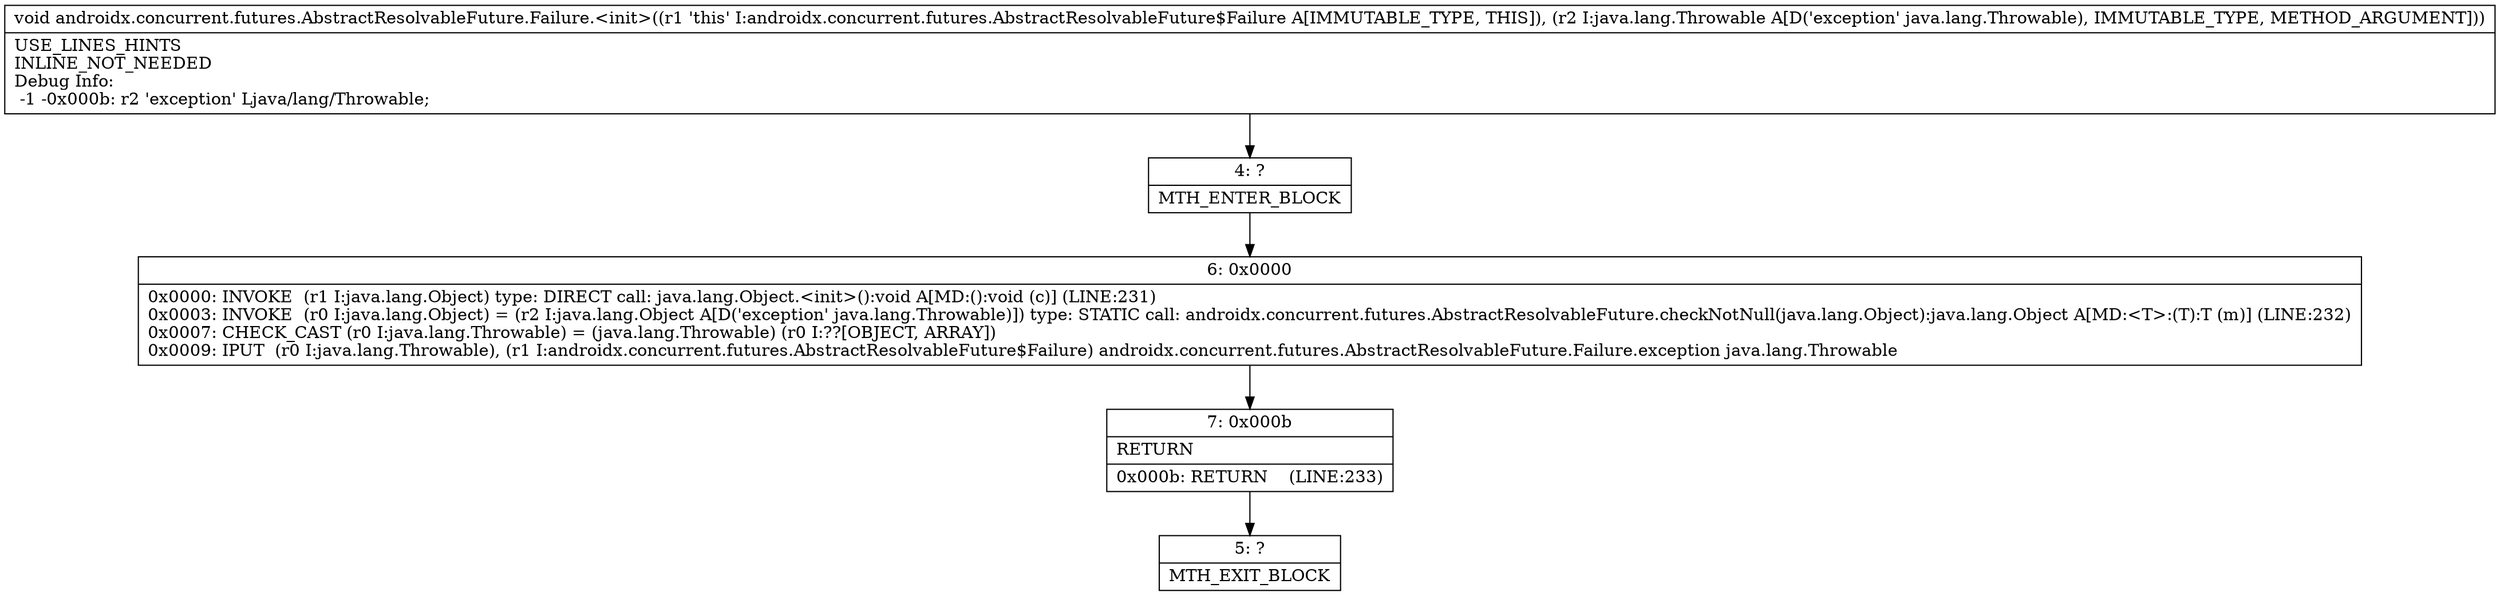 digraph "CFG forandroidx.concurrent.futures.AbstractResolvableFuture.Failure.\<init\>(Ljava\/lang\/Throwable;)V" {
Node_4 [shape=record,label="{4\:\ ?|MTH_ENTER_BLOCK\l}"];
Node_6 [shape=record,label="{6\:\ 0x0000|0x0000: INVOKE  (r1 I:java.lang.Object) type: DIRECT call: java.lang.Object.\<init\>():void A[MD:():void (c)] (LINE:231)\l0x0003: INVOKE  (r0 I:java.lang.Object) = (r2 I:java.lang.Object A[D('exception' java.lang.Throwable)]) type: STATIC call: androidx.concurrent.futures.AbstractResolvableFuture.checkNotNull(java.lang.Object):java.lang.Object A[MD:\<T\>:(T):T (m)] (LINE:232)\l0x0007: CHECK_CAST (r0 I:java.lang.Throwable) = (java.lang.Throwable) (r0 I:??[OBJECT, ARRAY]) \l0x0009: IPUT  (r0 I:java.lang.Throwable), (r1 I:androidx.concurrent.futures.AbstractResolvableFuture$Failure) androidx.concurrent.futures.AbstractResolvableFuture.Failure.exception java.lang.Throwable \l}"];
Node_7 [shape=record,label="{7\:\ 0x000b|RETURN\l|0x000b: RETURN    (LINE:233)\l}"];
Node_5 [shape=record,label="{5\:\ ?|MTH_EXIT_BLOCK\l}"];
MethodNode[shape=record,label="{void androidx.concurrent.futures.AbstractResolvableFuture.Failure.\<init\>((r1 'this' I:androidx.concurrent.futures.AbstractResolvableFuture$Failure A[IMMUTABLE_TYPE, THIS]), (r2 I:java.lang.Throwable A[D('exception' java.lang.Throwable), IMMUTABLE_TYPE, METHOD_ARGUMENT]))  | USE_LINES_HINTS\lINLINE_NOT_NEEDED\lDebug Info:\l  \-1 \-0x000b: r2 'exception' Ljava\/lang\/Throwable;\l}"];
MethodNode -> Node_4;Node_4 -> Node_6;
Node_6 -> Node_7;
Node_7 -> Node_5;
}

